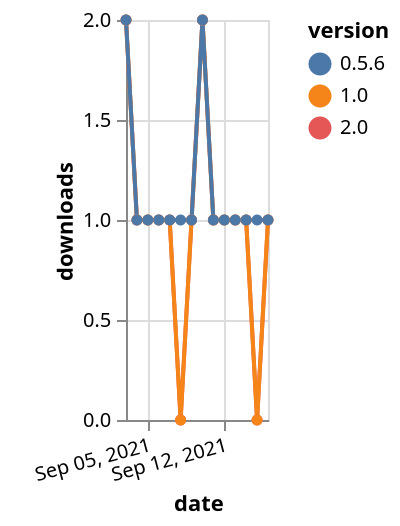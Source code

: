 {"$schema": "https://vega.github.io/schema/vega-lite/v5.json", "description": "A simple bar chart with embedded data.", "data": {"values": [{"date": "2021-09-03", "total": 60, "delta": 2, "version": "2.0"}, {"date": "2021-09-04", "total": 61, "delta": 1, "version": "2.0"}, {"date": "2021-09-05", "total": 62, "delta": 1, "version": "2.0"}, {"date": "2021-09-06", "total": 63, "delta": 1, "version": "2.0"}, {"date": "2021-09-07", "total": 64, "delta": 1, "version": "2.0"}, {"date": "2021-09-08", "total": 64, "delta": 0, "version": "2.0"}, {"date": "2021-09-09", "total": 65, "delta": 1, "version": "2.0"}, {"date": "2021-09-10", "total": 67, "delta": 2, "version": "2.0"}, {"date": "2021-09-11", "total": 68, "delta": 1, "version": "2.0"}, {"date": "2021-09-12", "total": 69, "delta": 1, "version": "2.0"}, {"date": "2021-09-13", "total": 70, "delta": 1, "version": "2.0"}, {"date": "2021-09-14", "total": 71, "delta": 1, "version": "2.0"}, {"date": "2021-09-15", "total": 71, "delta": 0, "version": "2.0"}, {"date": "2021-09-16", "total": 72, "delta": 1, "version": "2.0"}, {"date": "2021-09-03", "total": 116, "delta": 2, "version": "1.0"}, {"date": "2021-09-04", "total": 117, "delta": 1, "version": "1.0"}, {"date": "2021-09-05", "total": 118, "delta": 1, "version": "1.0"}, {"date": "2021-09-06", "total": 119, "delta": 1, "version": "1.0"}, {"date": "2021-09-07", "total": 120, "delta": 1, "version": "1.0"}, {"date": "2021-09-08", "total": 120, "delta": 0, "version": "1.0"}, {"date": "2021-09-09", "total": 121, "delta": 1, "version": "1.0"}, {"date": "2021-09-10", "total": 123, "delta": 2, "version": "1.0"}, {"date": "2021-09-11", "total": 124, "delta": 1, "version": "1.0"}, {"date": "2021-09-12", "total": 125, "delta": 1, "version": "1.0"}, {"date": "2021-09-13", "total": 126, "delta": 1, "version": "1.0"}, {"date": "2021-09-14", "total": 127, "delta": 1, "version": "1.0"}, {"date": "2021-09-15", "total": 127, "delta": 0, "version": "1.0"}, {"date": "2021-09-16", "total": 128, "delta": 1, "version": "1.0"}, {"date": "2021-09-03", "total": 165, "delta": 2, "version": "0.5.6"}, {"date": "2021-09-04", "total": 166, "delta": 1, "version": "0.5.6"}, {"date": "2021-09-05", "total": 167, "delta": 1, "version": "0.5.6"}, {"date": "2021-09-06", "total": 168, "delta": 1, "version": "0.5.6"}, {"date": "2021-09-07", "total": 169, "delta": 1, "version": "0.5.6"}, {"date": "2021-09-08", "total": 170, "delta": 1, "version": "0.5.6"}, {"date": "2021-09-09", "total": 171, "delta": 1, "version": "0.5.6"}, {"date": "2021-09-10", "total": 173, "delta": 2, "version": "0.5.6"}, {"date": "2021-09-11", "total": 174, "delta": 1, "version": "0.5.6"}, {"date": "2021-09-12", "total": 175, "delta": 1, "version": "0.5.6"}, {"date": "2021-09-13", "total": 176, "delta": 1, "version": "0.5.6"}, {"date": "2021-09-14", "total": 177, "delta": 1, "version": "0.5.6"}, {"date": "2021-09-15", "total": 178, "delta": 1, "version": "0.5.6"}, {"date": "2021-09-16", "total": 179, "delta": 1, "version": "0.5.6"}]}, "width": "container", "mark": {"type": "line", "point": {"filled": true}}, "encoding": {"x": {"field": "date", "type": "temporal", "timeUnit": "yearmonthdate", "title": "date", "axis": {"labelAngle": -15}}, "y": {"field": "delta", "type": "quantitative", "title": "downloads"}, "color": {"field": "version", "type": "nominal"}, "tooltip": {"field": "delta"}}}